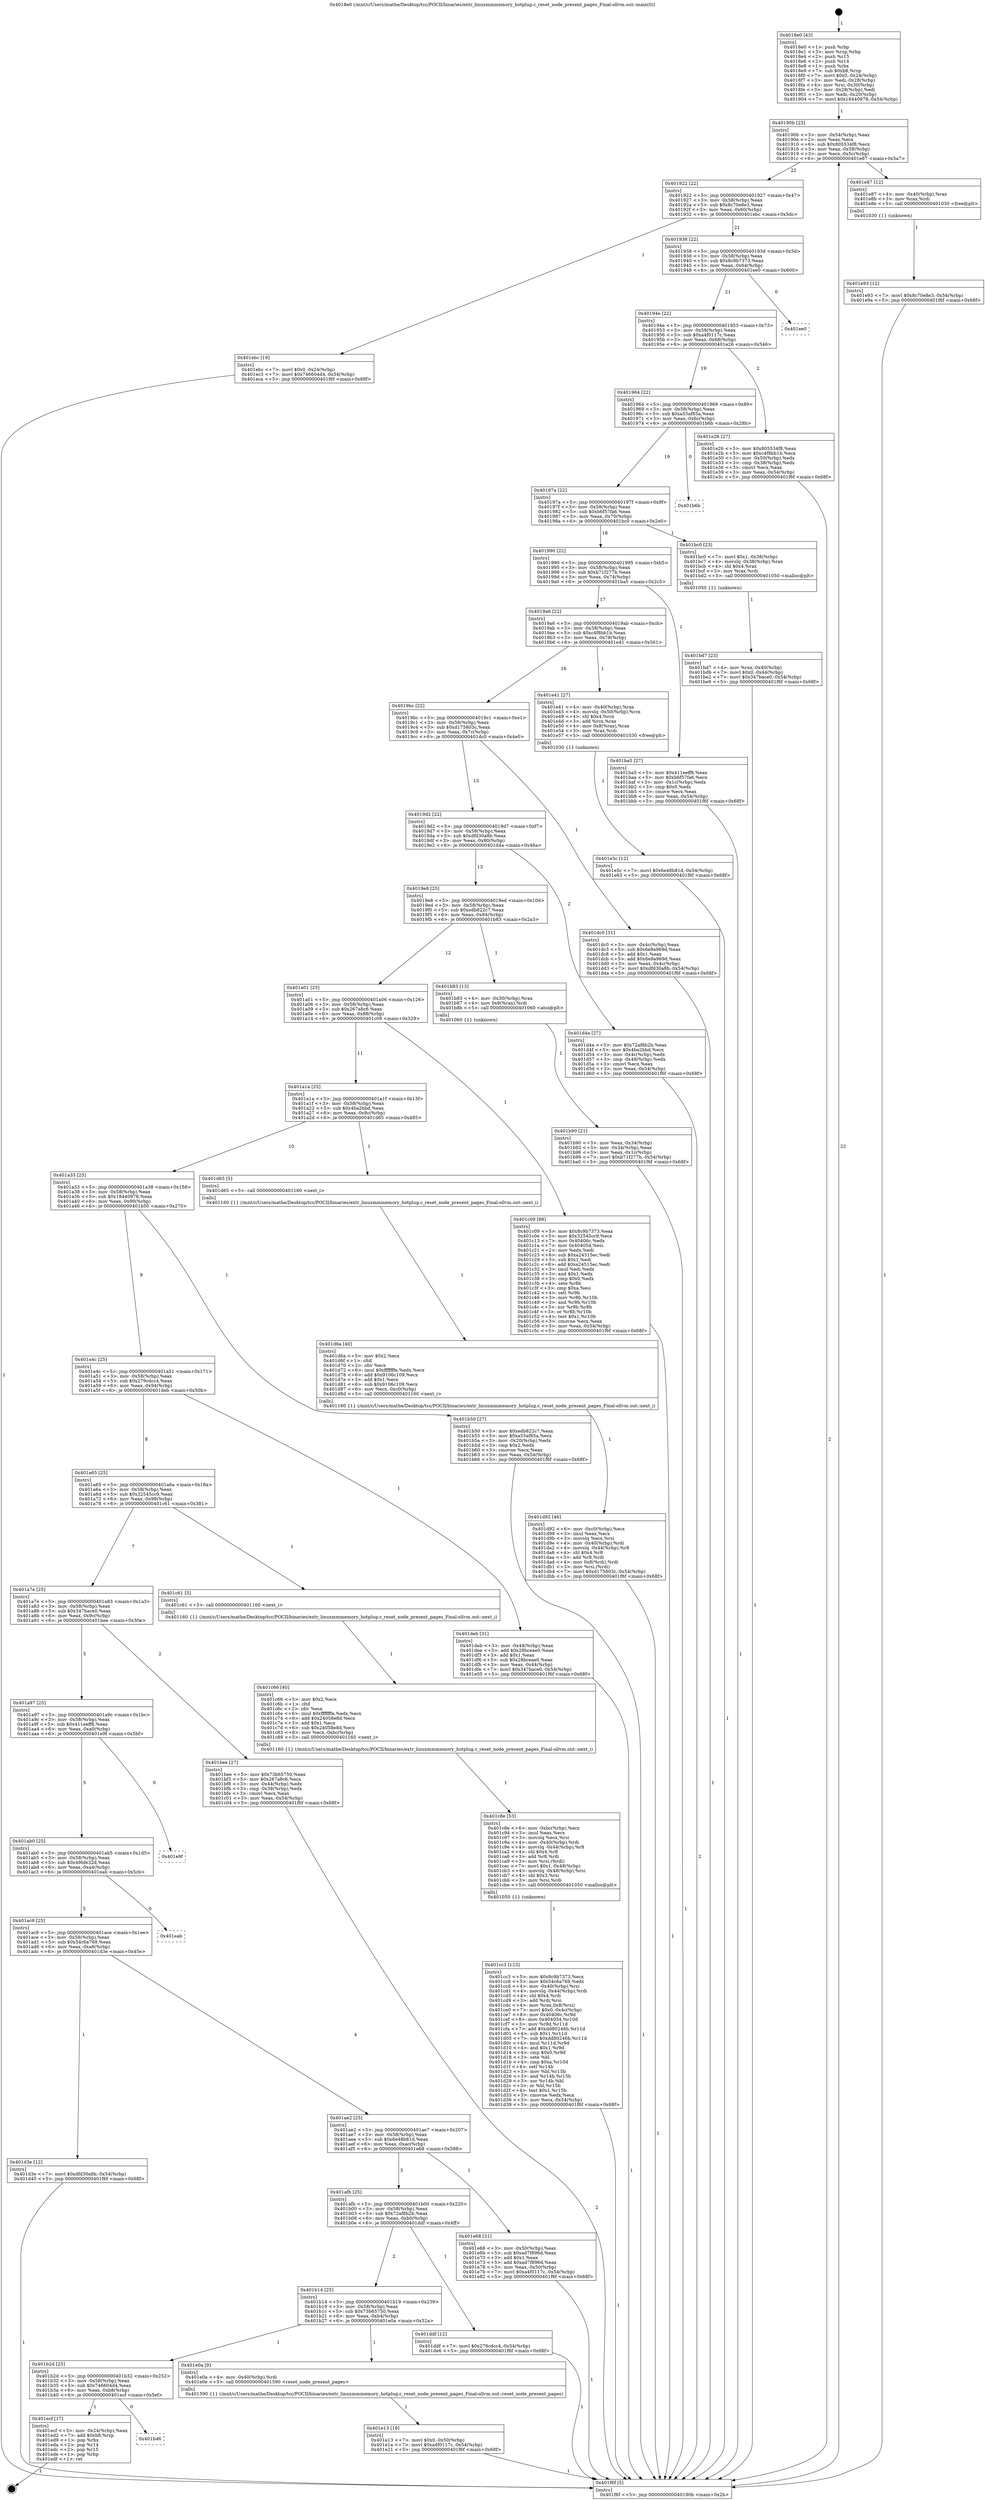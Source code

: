 digraph "0x4018e0" {
  label = "0x4018e0 (/mnt/c/Users/mathe/Desktop/tcc/POCII/binaries/extr_linuxmmmemory_hotplug.c_reset_node_present_pages_Final-ollvm.out::main(0))"
  labelloc = "t"
  node[shape=record]

  Entry [label="",width=0.3,height=0.3,shape=circle,fillcolor=black,style=filled]
  "0x40190b" [label="{
     0x40190b [23]\l
     | [instrs]\l
     &nbsp;&nbsp;0x40190b \<+3\>: mov -0x54(%rbp),%eax\l
     &nbsp;&nbsp;0x40190e \<+2\>: mov %eax,%ecx\l
     &nbsp;&nbsp;0x401910 \<+6\>: sub $0x805534f8,%ecx\l
     &nbsp;&nbsp;0x401916 \<+3\>: mov %eax,-0x58(%rbp)\l
     &nbsp;&nbsp;0x401919 \<+3\>: mov %ecx,-0x5c(%rbp)\l
     &nbsp;&nbsp;0x40191c \<+6\>: je 0000000000401e87 \<main+0x5a7\>\l
  }"]
  "0x401e87" [label="{
     0x401e87 [12]\l
     | [instrs]\l
     &nbsp;&nbsp;0x401e87 \<+4\>: mov -0x40(%rbp),%rax\l
     &nbsp;&nbsp;0x401e8b \<+3\>: mov %rax,%rdi\l
     &nbsp;&nbsp;0x401e8e \<+5\>: call 0000000000401030 \<free@plt\>\l
     | [calls]\l
     &nbsp;&nbsp;0x401030 \{1\} (unknown)\l
  }"]
  "0x401922" [label="{
     0x401922 [22]\l
     | [instrs]\l
     &nbsp;&nbsp;0x401922 \<+5\>: jmp 0000000000401927 \<main+0x47\>\l
     &nbsp;&nbsp;0x401927 \<+3\>: mov -0x58(%rbp),%eax\l
     &nbsp;&nbsp;0x40192a \<+5\>: sub $0x8c70e8e3,%eax\l
     &nbsp;&nbsp;0x40192f \<+3\>: mov %eax,-0x60(%rbp)\l
     &nbsp;&nbsp;0x401932 \<+6\>: je 0000000000401ebc \<main+0x5dc\>\l
  }"]
  Exit [label="",width=0.3,height=0.3,shape=circle,fillcolor=black,style=filled,peripheries=2]
  "0x401ebc" [label="{
     0x401ebc [19]\l
     | [instrs]\l
     &nbsp;&nbsp;0x401ebc \<+7\>: movl $0x0,-0x24(%rbp)\l
     &nbsp;&nbsp;0x401ec3 \<+7\>: movl $0x746604d4,-0x54(%rbp)\l
     &nbsp;&nbsp;0x401eca \<+5\>: jmp 0000000000401f6f \<main+0x68f\>\l
  }"]
  "0x401938" [label="{
     0x401938 [22]\l
     | [instrs]\l
     &nbsp;&nbsp;0x401938 \<+5\>: jmp 000000000040193d \<main+0x5d\>\l
     &nbsp;&nbsp;0x40193d \<+3\>: mov -0x58(%rbp),%eax\l
     &nbsp;&nbsp;0x401940 \<+5\>: sub $0x8c9b7373,%eax\l
     &nbsp;&nbsp;0x401945 \<+3\>: mov %eax,-0x64(%rbp)\l
     &nbsp;&nbsp;0x401948 \<+6\>: je 0000000000401ee0 \<main+0x600\>\l
  }"]
  "0x401b46" [label="{
     0x401b46\l
  }", style=dashed]
  "0x401ee0" [label="{
     0x401ee0\l
  }", style=dashed]
  "0x40194e" [label="{
     0x40194e [22]\l
     | [instrs]\l
     &nbsp;&nbsp;0x40194e \<+5\>: jmp 0000000000401953 \<main+0x73\>\l
     &nbsp;&nbsp;0x401953 \<+3\>: mov -0x58(%rbp),%eax\l
     &nbsp;&nbsp;0x401956 \<+5\>: sub $0xa4f0117c,%eax\l
     &nbsp;&nbsp;0x40195b \<+3\>: mov %eax,-0x68(%rbp)\l
     &nbsp;&nbsp;0x40195e \<+6\>: je 0000000000401e26 \<main+0x546\>\l
  }"]
  "0x401ecf" [label="{
     0x401ecf [17]\l
     | [instrs]\l
     &nbsp;&nbsp;0x401ecf \<+3\>: mov -0x24(%rbp),%eax\l
     &nbsp;&nbsp;0x401ed2 \<+7\>: add $0xb8,%rsp\l
     &nbsp;&nbsp;0x401ed9 \<+1\>: pop %rbx\l
     &nbsp;&nbsp;0x401eda \<+2\>: pop %r14\l
     &nbsp;&nbsp;0x401edc \<+2\>: pop %r15\l
     &nbsp;&nbsp;0x401ede \<+1\>: pop %rbp\l
     &nbsp;&nbsp;0x401edf \<+1\>: ret\l
  }"]
  "0x401e26" [label="{
     0x401e26 [27]\l
     | [instrs]\l
     &nbsp;&nbsp;0x401e26 \<+5\>: mov $0x805534f8,%eax\l
     &nbsp;&nbsp;0x401e2b \<+5\>: mov $0xc4f8bb1b,%ecx\l
     &nbsp;&nbsp;0x401e30 \<+3\>: mov -0x50(%rbp),%edx\l
     &nbsp;&nbsp;0x401e33 \<+3\>: cmp -0x38(%rbp),%edx\l
     &nbsp;&nbsp;0x401e36 \<+3\>: cmovl %ecx,%eax\l
     &nbsp;&nbsp;0x401e39 \<+3\>: mov %eax,-0x54(%rbp)\l
     &nbsp;&nbsp;0x401e3c \<+5\>: jmp 0000000000401f6f \<main+0x68f\>\l
  }"]
  "0x401964" [label="{
     0x401964 [22]\l
     | [instrs]\l
     &nbsp;&nbsp;0x401964 \<+5\>: jmp 0000000000401969 \<main+0x89\>\l
     &nbsp;&nbsp;0x401969 \<+3\>: mov -0x58(%rbp),%eax\l
     &nbsp;&nbsp;0x40196c \<+5\>: sub $0xa55af85a,%eax\l
     &nbsp;&nbsp;0x401971 \<+3\>: mov %eax,-0x6c(%rbp)\l
     &nbsp;&nbsp;0x401974 \<+6\>: je 0000000000401b6b \<main+0x28b\>\l
  }"]
  "0x401e93" [label="{
     0x401e93 [12]\l
     | [instrs]\l
     &nbsp;&nbsp;0x401e93 \<+7\>: movl $0x8c70e8e3,-0x54(%rbp)\l
     &nbsp;&nbsp;0x401e9a \<+5\>: jmp 0000000000401f6f \<main+0x68f\>\l
  }"]
  "0x401b6b" [label="{
     0x401b6b\l
  }", style=dashed]
  "0x40197a" [label="{
     0x40197a [22]\l
     | [instrs]\l
     &nbsp;&nbsp;0x40197a \<+5\>: jmp 000000000040197f \<main+0x9f\>\l
     &nbsp;&nbsp;0x40197f \<+3\>: mov -0x58(%rbp),%eax\l
     &nbsp;&nbsp;0x401982 \<+5\>: sub $0xb6f57fa6,%eax\l
     &nbsp;&nbsp;0x401987 \<+3\>: mov %eax,-0x70(%rbp)\l
     &nbsp;&nbsp;0x40198a \<+6\>: je 0000000000401bc0 \<main+0x2e0\>\l
  }"]
  "0x401e5c" [label="{
     0x401e5c [12]\l
     | [instrs]\l
     &nbsp;&nbsp;0x401e5c \<+7\>: movl $0x6e48b81d,-0x54(%rbp)\l
     &nbsp;&nbsp;0x401e63 \<+5\>: jmp 0000000000401f6f \<main+0x68f\>\l
  }"]
  "0x401bc0" [label="{
     0x401bc0 [23]\l
     | [instrs]\l
     &nbsp;&nbsp;0x401bc0 \<+7\>: movl $0x1,-0x38(%rbp)\l
     &nbsp;&nbsp;0x401bc7 \<+4\>: movslq -0x38(%rbp),%rax\l
     &nbsp;&nbsp;0x401bcb \<+4\>: shl $0x4,%rax\l
     &nbsp;&nbsp;0x401bcf \<+3\>: mov %rax,%rdi\l
     &nbsp;&nbsp;0x401bd2 \<+5\>: call 0000000000401050 \<malloc@plt\>\l
     | [calls]\l
     &nbsp;&nbsp;0x401050 \{1\} (unknown)\l
  }"]
  "0x401990" [label="{
     0x401990 [22]\l
     | [instrs]\l
     &nbsp;&nbsp;0x401990 \<+5\>: jmp 0000000000401995 \<main+0xb5\>\l
     &nbsp;&nbsp;0x401995 \<+3\>: mov -0x58(%rbp),%eax\l
     &nbsp;&nbsp;0x401998 \<+5\>: sub $0xb71f277b,%eax\l
     &nbsp;&nbsp;0x40199d \<+3\>: mov %eax,-0x74(%rbp)\l
     &nbsp;&nbsp;0x4019a0 \<+6\>: je 0000000000401ba5 \<main+0x2c5\>\l
  }"]
  "0x401e13" [label="{
     0x401e13 [19]\l
     | [instrs]\l
     &nbsp;&nbsp;0x401e13 \<+7\>: movl $0x0,-0x50(%rbp)\l
     &nbsp;&nbsp;0x401e1a \<+7\>: movl $0xa4f0117c,-0x54(%rbp)\l
     &nbsp;&nbsp;0x401e21 \<+5\>: jmp 0000000000401f6f \<main+0x68f\>\l
  }"]
  "0x401ba5" [label="{
     0x401ba5 [27]\l
     | [instrs]\l
     &nbsp;&nbsp;0x401ba5 \<+5\>: mov $0x411eeff8,%eax\l
     &nbsp;&nbsp;0x401baa \<+5\>: mov $0xb6f57fa6,%ecx\l
     &nbsp;&nbsp;0x401baf \<+3\>: mov -0x1c(%rbp),%edx\l
     &nbsp;&nbsp;0x401bb2 \<+3\>: cmp $0x0,%edx\l
     &nbsp;&nbsp;0x401bb5 \<+3\>: cmove %ecx,%eax\l
     &nbsp;&nbsp;0x401bb8 \<+3\>: mov %eax,-0x54(%rbp)\l
     &nbsp;&nbsp;0x401bbb \<+5\>: jmp 0000000000401f6f \<main+0x68f\>\l
  }"]
  "0x4019a6" [label="{
     0x4019a6 [22]\l
     | [instrs]\l
     &nbsp;&nbsp;0x4019a6 \<+5\>: jmp 00000000004019ab \<main+0xcb\>\l
     &nbsp;&nbsp;0x4019ab \<+3\>: mov -0x58(%rbp),%eax\l
     &nbsp;&nbsp;0x4019ae \<+5\>: sub $0xc4f8bb1b,%eax\l
     &nbsp;&nbsp;0x4019b3 \<+3\>: mov %eax,-0x78(%rbp)\l
     &nbsp;&nbsp;0x4019b6 \<+6\>: je 0000000000401e41 \<main+0x561\>\l
  }"]
  "0x401b2d" [label="{
     0x401b2d [25]\l
     | [instrs]\l
     &nbsp;&nbsp;0x401b2d \<+5\>: jmp 0000000000401b32 \<main+0x252\>\l
     &nbsp;&nbsp;0x401b32 \<+3\>: mov -0x58(%rbp),%eax\l
     &nbsp;&nbsp;0x401b35 \<+5\>: sub $0x746604d4,%eax\l
     &nbsp;&nbsp;0x401b3a \<+6\>: mov %eax,-0xb8(%rbp)\l
     &nbsp;&nbsp;0x401b40 \<+6\>: je 0000000000401ecf \<main+0x5ef\>\l
  }"]
  "0x401e41" [label="{
     0x401e41 [27]\l
     | [instrs]\l
     &nbsp;&nbsp;0x401e41 \<+4\>: mov -0x40(%rbp),%rax\l
     &nbsp;&nbsp;0x401e45 \<+4\>: movslq -0x50(%rbp),%rcx\l
     &nbsp;&nbsp;0x401e49 \<+4\>: shl $0x4,%rcx\l
     &nbsp;&nbsp;0x401e4d \<+3\>: add %rcx,%rax\l
     &nbsp;&nbsp;0x401e50 \<+4\>: mov 0x8(%rax),%rax\l
     &nbsp;&nbsp;0x401e54 \<+3\>: mov %rax,%rdi\l
     &nbsp;&nbsp;0x401e57 \<+5\>: call 0000000000401030 \<free@plt\>\l
     | [calls]\l
     &nbsp;&nbsp;0x401030 \{1\} (unknown)\l
  }"]
  "0x4019bc" [label="{
     0x4019bc [22]\l
     | [instrs]\l
     &nbsp;&nbsp;0x4019bc \<+5\>: jmp 00000000004019c1 \<main+0xe1\>\l
     &nbsp;&nbsp;0x4019c1 \<+3\>: mov -0x58(%rbp),%eax\l
     &nbsp;&nbsp;0x4019c4 \<+5\>: sub $0xd175803c,%eax\l
     &nbsp;&nbsp;0x4019c9 \<+3\>: mov %eax,-0x7c(%rbp)\l
     &nbsp;&nbsp;0x4019cc \<+6\>: je 0000000000401dc0 \<main+0x4e0\>\l
  }"]
  "0x401e0a" [label="{
     0x401e0a [9]\l
     | [instrs]\l
     &nbsp;&nbsp;0x401e0a \<+4\>: mov -0x40(%rbp),%rdi\l
     &nbsp;&nbsp;0x401e0e \<+5\>: call 0000000000401590 \<reset_node_present_pages\>\l
     | [calls]\l
     &nbsp;&nbsp;0x401590 \{1\} (/mnt/c/Users/mathe/Desktop/tcc/POCII/binaries/extr_linuxmmmemory_hotplug.c_reset_node_present_pages_Final-ollvm.out::reset_node_present_pages)\l
  }"]
  "0x401dc0" [label="{
     0x401dc0 [31]\l
     | [instrs]\l
     &nbsp;&nbsp;0x401dc0 \<+3\>: mov -0x4c(%rbp),%eax\l
     &nbsp;&nbsp;0x401dc3 \<+5\>: sub $0x6e9a969d,%eax\l
     &nbsp;&nbsp;0x401dc8 \<+3\>: add $0x1,%eax\l
     &nbsp;&nbsp;0x401dcb \<+5\>: add $0x6e9a969d,%eax\l
     &nbsp;&nbsp;0x401dd0 \<+3\>: mov %eax,-0x4c(%rbp)\l
     &nbsp;&nbsp;0x401dd3 \<+7\>: movl $0xdfd30a8b,-0x54(%rbp)\l
     &nbsp;&nbsp;0x401dda \<+5\>: jmp 0000000000401f6f \<main+0x68f\>\l
  }"]
  "0x4019d2" [label="{
     0x4019d2 [22]\l
     | [instrs]\l
     &nbsp;&nbsp;0x4019d2 \<+5\>: jmp 00000000004019d7 \<main+0xf7\>\l
     &nbsp;&nbsp;0x4019d7 \<+3\>: mov -0x58(%rbp),%eax\l
     &nbsp;&nbsp;0x4019da \<+5\>: sub $0xdfd30a8b,%eax\l
     &nbsp;&nbsp;0x4019df \<+3\>: mov %eax,-0x80(%rbp)\l
     &nbsp;&nbsp;0x4019e2 \<+6\>: je 0000000000401d4a \<main+0x46a\>\l
  }"]
  "0x401b14" [label="{
     0x401b14 [25]\l
     | [instrs]\l
     &nbsp;&nbsp;0x401b14 \<+5\>: jmp 0000000000401b19 \<main+0x239\>\l
     &nbsp;&nbsp;0x401b19 \<+3\>: mov -0x58(%rbp),%eax\l
     &nbsp;&nbsp;0x401b1c \<+5\>: sub $0x73b65750,%eax\l
     &nbsp;&nbsp;0x401b21 \<+6\>: mov %eax,-0xb4(%rbp)\l
     &nbsp;&nbsp;0x401b27 \<+6\>: je 0000000000401e0a \<main+0x52a\>\l
  }"]
  "0x401d4a" [label="{
     0x401d4a [27]\l
     | [instrs]\l
     &nbsp;&nbsp;0x401d4a \<+5\>: mov $0x72af8b2b,%eax\l
     &nbsp;&nbsp;0x401d4f \<+5\>: mov $0x4ba2bbd,%ecx\l
     &nbsp;&nbsp;0x401d54 \<+3\>: mov -0x4c(%rbp),%edx\l
     &nbsp;&nbsp;0x401d57 \<+3\>: cmp -0x48(%rbp),%edx\l
     &nbsp;&nbsp;0x401d5a \<+3\>: cmovl %ecx,%eax\l
     &nbsp;&nbsp;0x401d5d \<+3\>: mov %eax,-0x54(%rbp)\l
     &nbsp;&nbsp;0x401d60 \<+5\>: jmp 0000000000401f6f \<main+0x68f\>\l
  }"]
  "0x4019e8" [label="{
     0x4019e8 [25]\l
     | [instrs]\l
     &nbsp;&nbsp;0x4019e8 \<+5\>: jmp 00000000004019ed \<main+0x10d\>\l
     &nbsp;&nbsp;0x4019ed \<+3\>: mov -0x58(%rbp),%eax\l
     &nbsp;&nbsp;0x4019f0 \<+5\>: sub $0xedb822c7,%eax\l
     &nbsp;&nbsp;0x4019f5 \<+6\>: mov %eax,-0x84(%rbp)\l
     &nbsp;&nbsp;0x4019fb \<+6\>: je 0000000000401b83 \<main+0x2a3\>\l
  }"]
  "0x401ddf" [label="{
     0x401ddf [12]\l
     | [instrs]\l
     &nbsp;&nbsp;0x401ddf \<+7\>: movl $0x279cdcc4,-0x54(%rbp)\l
     &nbsp;&nbsp;0x401de6 \<+5\>: jmp 0000000000401f6f \<main+0x68f\>\l
  }"]
  "0x401b83" [label="{
     0x401b83 [13]\l
     | [instrs]\l
     &nbsp;&nbsp;0x401b83 \<+4\>: mov -0x30(%rbp),%rax\l
     &nbsp;&nbsp;0x401b87 \<+4\>: mov 0x8(%rax),%rdi\l
     &nbsp;&nbsp;0x401b8b \<+5\>: call 0000000000401060 \<atoi@plt\>\l
     | [calls]\l
     &nbsp;&nbsp;0x401060 \{1\} (unknown)\l
  }"]
  "0x401a01" [label="{
     0x401a01 [25]\l
     | [instrs]\l
     &nbsp;&nbsp;0x401a01 \<+5\>: jmp 0000000000401a06 \<main+0x126\>\l
     &nbsp;&nbsp;0x401a06 \<+3\>: mov -0x58(%rbp),%eax\l
     &nbsp;&nbsp;0x401a09 \<+5\>: sub $0x267a8c6,%eax\l
     &nbsp;&nbsp;0x401a0e \<+6\>: mov %eax,-0x88(%rbp)\l
     &nbsp;&nbsp;0x401a14 \<+6\>: je 0000000000401c09 \<main+0x329\>\l
  }"]
  "0x401afb" [label="{
     0x401afb [25]\l
     | [instrs]\l
     &nbsp;&nbsp;0x401afb \<+5\>: jmp 0000000000401b00 \<main+0x220\>\l
     &nbsp;&nbsp;0x401b00 \<+3\>: mov -0x58(%rbp),%eax\l
     &nbsp;&nbsp;0x401b03 \<+5\>: sub $0x72af8b2b,%eax\l
     &nbsp;&nbsp;0x401b08 \<+6\>: mov %eax,-0xb0(%rbp)\l
     &nbsp;&nbsp;0x401b0e \<+6\>: je 0000000000401ddf \<main+0x4ff\>\l
  }"]
  "0x401c09" [label="{
     0x401c09 [88]\l
     | [instrs]\l
     &nbsp;&nbsp;0x401c09 \<+5\>: mov $0x8c9b7373,%eax\l
     &nbsp;&nbsp;0x401c0e \<+5\>: mov $0x32545cc9,%ecx\l
     &nbsp;&nbsp;0x401c13 \<+7\>: mov 0x40406c,%edx\l
     &nbsp;&nbsp;0x401c1a \<+7\>: mov 0x404054,%esi\l
     &nbsp;&nbsp;0x401c21 \<+2\>: mov %edx,%edi\l
     &nbsp;&nbsp;0x401c23 \<+6\>: sub $0xa24515ec,%edi\l
     &nbsp;&nbsp;0x401c29 \<+3\>: sub $0x1,%edi\l
     &nbsp;&nbsp;0x401c2c \<+6\>: add $0xa24515ec,%edi\l
     &nbsp;&nbsp;0x401c32 \<+3\>: imul %edi,%edx\l
     &nbsp;&nbsp;0x401c35 \<+3\>: and $0x1,%edx\l
     &nbsp;&nbsp;0x401c38 \<+3\>: cmp $0x0,%edx\l
     &nbsp;&nbsp;0x401c3b \<+4\>: sete %r8b\l
     &nbsp;&nbsp;0x401c3f \<+3\>: cmp $0xa,%esi\l
     &nbsp;&nbsp;0x401c42 \<+4\>: setl %r9b\l
     &nbsp;&nbsp;0x401c46 \<+3\>: mov %r8b,%r10b\l
     &nbsp;&nbsp;0x401c49 \<+3\>: and %r9b,%r10b\l
     &nbsp;&nbsp;0x401c4c \<+3\>: xor %r9b,%r8b\l
     &nbsp;&nbsp;0x401c4f \<+3\>: or %r8b,%r10b\l
     &nbsp;&nbsp;0x401c52 \<+4\>: test $0x1,%r10b\l
     &nbsp;&nbsp;0x401c56 \<+3\>: cmovne %ecx,%eax\l
     &nbsp;&nbsp;0x401c59 \<+3\>: mov %eax,-0x54(%rbp)\l
     &nbsp;&nbsp;0x401c5c \<+5\>: jmp 0000000000401f6f \<main+0x68f\>\l
  }"]
  "0x401a1a" [label="{
     0x401a1a [25]\l
     | [instrs]\l
     &nbsp;&nbsp;0x401a1a \<+5\>: jmp 0000000000401a1f \<main+0x13f\>\l
     &nbsp;&nbsp;0x401a1f \<+3\>: mov -0x58(%rbp),%eax\l
     &nbsp;&nbsp;0x401a22 \<+5\>: sub $0x4ba2bbd,%eax\l
     &nbsp;&nbsp;0x401a27 \<+6\>: mov %eax,-0x8c(%rbp)\l
     &nbsp;&nbsp;0x401a2d \<+6\>: je 0000000000401d65 \<main+0x485\>\l
  }"]
  "0x401e68" [label="{
     0x401e68 [31]\l
     | [instrs]\l
     &nbsp;&nbsp;0x401e68 \<+3\>: mov -0x50(%rbp),%eax\l
     &nbsp;&nbsp;0x401e6b \<+5\>: sub $0xad7f896d,%eax\l
     &nbsp;&nbsp;0x401e70 \<+3\>: add $0x1,%eax\l
     &nbsp;&nbsp;0x401e73 \<+5\>: add $0xad7f896d,%eax\l
     &nbsp;&nbsp;0x401e78 \<+3\>: mov %eax,-0x50(%rbp)\l
     &nbsp;&nbsp;0x401e7b \<+7\>: movl $0xa4f0117c,-0x54(%rbp)\l
     &nbsp;&nbsp;0x401e82 \<+5\>: jmp 0000000000401f6f \<main+0x68f\>\l
  }"]
  "0x401d65" [label="{
     0x401d65 [5]\l
     | [instrs]\l
     &nbsp;&nbsp;0x401d65 \<+5\>: call 0000000000401160 \<next_i\>\l
     | [calls]\l
     &nbsp;&nbsp;0x401160 \{1\} (/mnt/c/Users/mathe/Desktop/tcc/POCII/binaries/extr_linuxmmmemory_hotplug.c_reset_node_present_pages_Final-ollvm.out::next_i)\l
  }"]
  "0x401a33" [label="{
     0x401a33 [25]\l
     | [instrs]\l
     &nbsp;&nbsp;0x401a33 \<+5\>: jmp 0000000000401a38 \<main+0x158\>\l
     &nbsp;&nbsp;0x401a38 \<+3\>: mov -0x58(%rbp),%eax\l
     &nbsp;&nbsp;0x401a3b \<+5\>: sub $0x18440978,%eax\l
     &nbsp;&nbsp;0x401a40 \<+6\>: mov %eax,-0x90(%rbp)\l
     &nbsp;&nbsp;0x401a46 \<+6\>: je 0000000000401b50 \<main+0x270\>\l
  }"]
  "0x401d92" [label="{
     0x401d92 [46]\l
     | [instrs]\l
     &nbsp;&nbsp;0x401d92 \<+6\>: mov -0xc0(%rbp),%ecx\l
     &nbsp;&nbsp;0x401d98 \<+3\>: imul %eax,%ecx\l
     &nbsp;&nbsp;0x401d9b \<+3\>: movslq %ecx,%rsi\l
     &nbsp;&nbsp;0x401d9e \<+4\>: mov -0x40(%rbp),%rdi\l
     &nbsp;&nbsp;0x401da2 \<+4\>: movslq -0x44(%rbp),%r8\l
     &nbsp;&nbsp;0x401da6 \<+4\>: shl $0x4,%r8\l
     &nbsp;&nbsp;0x401daa \<+3\>: add %r8,%rdi\l
     &nbsp;&nbsp;0x401dad \<+4\>: mov 0x8(%rdi),%rdi\l
     &nbsp;&nbsp;0x401db1 \<+3\>: mov %rsi,(%rdi)\l
     &nbsp;&nbsp;0x401db4 \<+7\>: movl $0xd175803c,-0x54(%rbp)\l
     &nbsp;&nbsp;0x401dbb \<+5\>: jmp 0000000000401f6f \<main+0x68f\>\l
  }"]
  "0x401b50" [label="{
     0x401b50 [27]\l
     | [instrs]\l
     &nbsp;&nbsp;0x401b50 \<+5\>: mov $0xedb822c7,%eax\l
     &nbsp;&nbsp;0x401b55 \<+5\>: mov $0xa55af85a,%ecx\l
     &nbsp;&nbsp;0x401b5a \<+3\>: mov -0x20(%rbp),%edx\l
     &nbsp;&nbsp;0x401b5d \<+3\>: cmp $0x2,%edx\l
     &nbsp;&nbsp;0x401b60 \<+3\>: cmovne %ecx,%eax\l
     &nbsp;&nbsp;0x401b63 \<+3\>: mov %eax,-0x54(%rbp)\l
     &nbsp;&nbsp;0x401b66 \<+5\>: jmp 0000000000401f6f \<main+0x68f\>\l
  }"]
  "0x401a4c" [label="{
     0x401a4c [25]\l
     | [instrs]\l
     &nbsp;&nbsp;0x401a4c \<+5\>: jmp 0000000000401a51 \<main+0x171\>\l
     &nbsp;&nbsp;0x401a51 \<+3\>: mov -0x58(%rbp),%eax\l
     &nbsp;&nbsp;0x401a54 \<+5\>: sub $0x279cdcc4,%eax\l
     &nbsp;&nbsp;0x401a59 \<+6\>: mov %eax,-0x94(%rbp)\l
     &nbsp;&nbsp;0x401a5f \<+6\>: je 0000000000401deb \<main+0x50b\>\l
  }"]
  "0x401f6f" [label="{
     0x401f6f [5]\l
     | [instrs]\l
     &nbsp;&nbsp;0x401f6f \<+5\>: jmp 000000000040190b \<main+0x2b\>\l
  }"]
  "0x4018e0" [label="{
     0x4018e0 [43]\l
     | [instrs]\l
     &nbsp;&nbsp;0x4018e0 \<+1\>: push %rbp\l
     &nbsp;&nbsp;0x4018e1 \<+3\>: mov %rsp,%rbp\l
     &nbsp;&nbsp;0x4018e4 \<+2\>: push %r15\l
     &nbsp;&nbsp;0x4018e6 \<+2\>: push %r14\l
     &nbsp;&nbsp;0x4018e8 \<+1\>: push %rbx\l
     &nbsp;&nbsp;0x4018e9 \<+7\>: sub $0xb8,%rsp\l
     &nbsp;&nbsp;0x4018f0 \<+7\>: movl $0x0,-0x24(%rbp)\l
     &nbsp;&nbsp;0x4018f7 \<+3\>: mov %edi,-0x28(%rbp)\l
     &nbsp;&nbsp;0x4018fa \<+4\>: mov %rsi,-0x30(%rbp)\l
     &nbsp;&nbsp;0x4018fe \<+3\>: mov -0x28(%rbp),%edi\l
     &nbsp;&nbsp;0x401901 \<+3\>: mov %edi,-0x20(%rbp)\l
     &nbsp;&nbsp;0x401904 \<+7\>: movl $0x18440978,-0x54(%rbp)\l
  }"]
  "0x401b90" [label="{
     0x401b90 [21]\l
     | [instrs]\l
     &nbsp;&nbsp;0x401b90 \<+3\>: mov %eax,-0x34(%rbp)\l
     &nbsp;&nbsp;0x401b93 \<+3\>: mov -0x34(%rbp),%eax\l
     &nbsp;&nbsp;0x401b96 \<+3\>: mov %eax,-0x1c(%rbp)\l
     &nbsp;&nbsp;0x401b99 \<+7\>: movl $0xb71f277b,-0x54(%rbp)\l
     &nbsp;&nbsp;0x401ba0 \<+5\>: jmp 0000000000401f6f \<main+0x68f\>\l
  }"]
  "0x401bd7" [label="{
     0x401bd7 [23]\l
     | [instrs]\l
     &nbsp;&nbsp;0x401bd7 \<+4\>: mov %rax,-0x40(%rbp)\l
     &nbsp;&nbsp;0x401bdb \<+7\>: movl $0x0,-0x44(%rbp)\l
     &nbsp;&nbsp;0x401be2 \<+7\>: movl $0x347bace0,-0x54(%rbp)\l
     &nbsp;&nbsp;0x401be9 \<+5\>: jmp 0000000000401f6f \<main+0x68f\>\l
  }"]
  "0x401d6a" [label="{
     0x401d6a [40]\l
     | [instrs]\l
     &nbsp;&nbsp;0x401d6a \<+5\>: mov $0x2,%ecx\l
     &nbsp;&nbsp;0x401d6f \<+1\>: cltd\l
     &nbsp;&nbsp;0x401d70 \<+2\>: idiv %ecx\l
     &nbsp;&nbsp;0x401d72 \<+6\>: imul $0xfffffffe,%edx,%ecx\l
     &nbsp;&nbsp;0x401d78 \<+6\>: add $0x9106c109,%ecx\l
     &nbsp;&nbsp;0x401d7e \<+3\>: add $0x1,%ecx\l
     &nbsp;&nbsp;0x401d81 \<+6\>: sub $0x9106c109,%ecx\l
     &nbsp;&nbsp;0x401d87 \<+6\>: mov %ecx,-0xc0(%rbp)\l
     &nbsp;&nbsp;0x401d8d \<+5\>: call 0000000000401160 \<next_i\>\l
     | [calls]\l
     &nbsp;&nbsp;0x401160 \{1\} (/mnt/c/Users/mathe/Desktop/tcc/POCII/binaries/extr_linuxmmmemory_hotplug.c_reset_node_present_pages_Final-ollvm.out::next_i)\l
  }"]
  "0x401deb" [label="{
     0x401deb [31]\l
     | [instrs]\l
     &nbsp;&nbsp;0x401deb \<+3\>: mov -0x44(%rbp),%eax\l
     &nbsp;&nbsp;0x401dee \<+5\>: add $0x28bceae0,%eax\l
     &nbsp;&nbsp;0x401df3 \<+3\>: add $0x1,%eax\l
     &nbsp;&nbsp;0x401df6 \<+5\>: sub $0x28bceae0,%eax\l
     &nbsp;&nbsp;0x401dfb \<+3\>: mov %eax,-0x44(%rbp)\l
     &nbsp;&nbsp;0x401dfe \<+7\>: movl $0x347bace0,-0x54(%rbp)\l
     &nbsp;&nbsp;0x401e05 \<+5\>: jmp 0000000000401f6f \<main+0x68f\>\l
  }"]
  "0x401a65" [label="{
     0x401a65 [25]\l
     | [instrs]\l
     &nbsp;&nbsp;0x401a65 \<+5\>: jmp 0000000000401a6a \<main+0x18a\>\l
     &nbsp;&nbsp;0x401a6a \<+3\>: mov -0x58(%rbp),%eax\l
     &nbsp;&nbsp;0x401a6d \<+5\>: sub $0x32545cc9,%eax\l
     &nbsp;&nbsp;0x401a72 \<+6\>: mov %eax,-0x98(%rbp)\l
     &nbsp;&nbsp;0x401a78 \<+6\>: je 0000000000401c61 \<main+0x381\>\l
  }"]
  "0x401ae2" [label="{
     0x401ae2 [25]\l
     | [instrs]\l
     &nbsp;&nbsp;0x401ae2 \<+5\>: jmp 0000000000401ae7 \<main+0x207\>\l
     &nbsp;&nbsp;0x401ae7 \<+3\>: mov -0x58(%rbp),%eax\l
     &nbsp;&nbsp;0x401aea \<+5\>: sub $0x6e48b81d,%eax\l
     &nbsp;&nbsp;0x401aef \<+6\>: mov %eax,-0xac(%rbp)\l
     &nbsp;&nbsp;0x401af5 \<+6\>: je 0000000000401e68 \<main+0x588\>\l
  }"]
  "0x401c61" [label="{
     0x401c61 [5]\l
     | [instrs]\l
     &nbsp;&nbsp;0x401c61 \<+5\>: call 0000000000401160 \<next_i\>\l
     | [calls]\l
     &nbsp;&nbsp;0x401160 \{1\} (/mnt/c/Users/mathe/Desktop/tcc/POCII/binaries/extr_linuxmmmemory_hotplug.c_reset_node_present_pages_Final-ollvm.out::next_i)\l
  }"]
  "0x401a7e" [label="{
     0x401a7e [25]\l
     | [instrs]\l
     &nbsp;&nbsp;0x401a7e \<+5\>: jmp 0000000000401a83 \<main+0x1a3\>\l
     &nbsp;&nbsp;0x401a83 \<+3\>: mov -0x58(%rbp),%eax\l
     &nbsp;&nbsp;0x401a86 \<+5\>: sub $0x347bace0,%eax\l
     &nbsp;&nbsp;0x401a8b \<+6\>: mov %eax,-0x9c(%rbp)\l
     &nbsp;&nbsp;0x401a91 \<+6\>: je 0000000000401bee \<main+0x30e\>\l
  }"]
  "0x401d3e" [label="{
     0x401d3e [12]\l
     | [instrs]\l
     &nbsp;&nbsp;0x401d3e \<+7\>: movl $0xdfd30a8b,-0x54(%rbp)\l
     &nbsp;&nbsp;0x401d45 \<+5\>: jmp 0000000000401f6f \<main+0x68f\>\l
  }"]
  "0x401bee" [label="{
     0x401bee [27]\l
     | [instrs]\l
     &nbsp;&nbsp;0x401bee \<+5\>: mov $0x73b65750,%eax\l
     &nbsp;&nbsp;0x401bf3 \<+5\>: mov $0x267a8c6,%ecx\l
     &nbsp;&nbsp;0x401bf8 \<+3\>: mov -0x44(%rbp),%edx\l
     &nbsp;&nbsp;0x401bfb \<+3\>: cmp -0x38(%rbp),%edx\l
     &nbsp;&nbsp;0x401bfe \<+3\>: cmovl %ecx,%eax\l
     &nbsp;&nbsp;0x401c01 \<+3\>: mov %eax,-0x54(%rbp)\l
     &nbsp;&nbsp;0x401c04 \<+5\>: jmp 0000000000401f6f \<main+0x68f\>\l
  }"]
  "0x401a97" [label="{
     0x401a97 [25]\l
     | [instrs]\l
     &nbsp;&nbsp;0x401a97 \<+5\>: jmp 0000000000401a9c \<main+0x1bc\>\l
     &nbsp;&nbsp;0x401a9c \<+3\>: mov -0x58(%rbp),%eax\l
     &nbsp;&nbsp;0x401a9f \<+5\>: sub $0x411eeff8,%eax\l
     &nbsp;&nbsp;0x401aa4 \<+6\>: mov %eax,-0xa0(%rbp)\l
     &nbsp;&nbsp;0x401aaa \<+6\>: je 0000000000401e9f \<main+0x5bf\>\l
  }"]
  "0x401c66" [label="{
     0x401c66 [40]\l
     | [instrs]\l
     &nbsp;&nbsp;0x401c66 \<+5\>: mov $0x2,%ecx\l
     &nbsp;&nbsp;0x401c6b \<+1\>: cltd\l
     &nbsp;&nbsp;0x401c6c \<+2\>: idiv %ecx\l
     &nbsp;&nbsp;0x401c6e \<+6\>: imul $0xfffffffe,%edx,%ecx\l
     &nbsp;&nbsp;0x401c74 \<+6\>: add $0x24058e8d,%ecx\l
     &nbsp;&nbsp;0x401c7a \<+3\>: add $0x1,%ecx\l
     &nbsp;&nbsp;0x401c7d \<+6\>: sub $0x24058e8d,%ecx\l
     &nbsp;&nbsp;0x401c83 \<+6\>: mov %ecx,-0xbc(%rbp)\l
     &nbsp;&nbsp;0x401c89 \<+5\>: call 0000000000401160 \<next_i\>\l
     | [calls]\l
     &nbsp;&nbsp;0x401160 \{1\} (/mnt/c/Users/mathe/Desktop/tcc/POCII/binaries/extr_linuxmmmemory_hotplug.c_reset_node_present_pages_Final-ollvm.out::next_i)\l
  }"]
  "0x401c8e" [label="{
     0x401c8e [53]\l
     | [instrs]\l
     &nbsp;&nbsp;0x401c8e \<+6\>: mov -0xbc(%rbp),%ecx\l
     &nbsp;&nbsp;0x401c94 \<+3\>: imul %eax,%ecx\l
     &nbsp;&nbsp;0x401c97 \<+3\>: movslq %ecx,%rsi\l
     &nbsp;&nbsp;0x401c9a \<+4\>: mov -0x40(%rbp),%rdi\l
     &nbsp;&nbsp;0x401c9e \<+4\>: movslq -0x44(%rbp),%r8\l
     &nbsp;&nbsp;0x401ca2 \<+4\>: shl $0x4,%r8\l
     &nbsp;&nbsp;0x401ca6 \<+3\>: add %r8,%rdi\l
     &nbsp;&nbsp;0x401ca9 \<+3\>: mov %rsi,(%rdi)\l
     &nbsp;&nbsp;0x401cac \<+7\>: movl $0x1,-0x48(%rbp)\l
     &nbsp;&nbsp;0x401cb3 \<+4\>: movslq -0x48(%rbp),%rsi\l
     &nbsp;&nbsp;0x401cb7 \<+4\>: shl $0x3,%rsi\l
     &nbsp;&nbsp;0x401cbb \<+3\>: mov %rsi,%rdi\l
     &nbsp;&nbsp;0x401cbe \<+5\>: call 0000000000401050 \<malloc@plt\>\l
     | [calls]\l
     &nbsp;&nbsp;0x401050 \{1\} (unknown)\l
  }"]
  "0x401cc3" [label="{
     0x401cc3 [123]\l
     | [instrs]\l
     &nbsp;&nbsp;0x401cc3 \<+5\>: mov $0x8c9b7373,%ecx\l
     &nbsp;&nbsp;0x401cc8 \<+5\>: mov $0x54c6a769,%edx\l
     &nbsp;&nbsp;0x401ccd \<+4\>: mov -0x40(%rbp),%rsi\l
     &nbsp;&nbsp;0x401cd1 \<+4\>: movslq -0x44(%rbp),%rdi\l
     &nbsp;&nbsp;0x401cd5 \<+4\>: shl $0x4,%rdi\l
     &nbsp;&nbsp;0x401cd9 \<+3\>: add %rdi,%rsi\l
     &nbsp;&nbsp;0x401cdc \<+4\>: mov %rax,0x8(%rsi)\l
     &nbsp;&nbsp;0x401ce0 \<+7\>: movl $0x0,-0x4c(%rbp)\l
     &nbsp;&nbsp;0x401ce7 \<+8\>: mov 0x40406c,%r9d\l
     &nbsp;&nbsp;0x401cef \<+8\>: mov 0x404054,%r10d\l
     &nbsp;&nbsp;0x401cf7 \<+3\>: mov %r9d,%r11d\l
     &nbsp;&nbsp;0x401cfa \<+7\>: add $0xdd80246b,%r11d\l
     &nbsp;&nbsp;0x401d01 \<+4\>: sub $0x1,%r11d\l
     &nbsp;&nbsp;0x401d05 \<+7\>: sub $0xdd80246b,%r11d\l
     &nbsp;&nbsp;0x401d0c \<+4\>: imul %r11d,%r9d\l
     &nbsp;&nbsp;0x401d10 \<+4\>: and $0x1,%r9d\l
     &nbsp;&nbsp;0x401d14 \<+4\>: cmp $0x0,%r9d\l
     &nbsp;&nbsp;0x401d18 \<+3\>: sete %bl\l
     &nbsp;&nbsp;0x401d1b \<+4\>: cmp $0xa,%r10d\l
     &nbsp;&nbsp;0x401d1f \<+4\>: setl %r14b\l
     &nbsp;&nbsp;0x401d23 \<+3\>: mov %bl,%r15b\l
     &nbsp;&nbsp;0x401d26 \<+3\>: and %r14b,%r15b\l
     &nbsp;&nbsp;0x401d29 \<+3\>: xor %r14b,%bl\l
     &nbsp;&nbsp;0x401d2c \<+3\>: or %bl,%r15b\l
     &nbsp;&nbsp;0x401d2f \<+4\>: test $0x1,%r15b\l
     &nbsp;&nbsp;0x401d33 \<+3\>: cmovne %edx,%ecx\l
     &nbsp;&nbsp;0x401d36 \<+3\>: mov %ecx,-0x54(%rbp)\l
     &nbsp;&nbsp;0x401d39 \<+5\>: jmp 0000000000401f6f \<main+0x68f\>\l
  }"]
  "0x401ac9" [label="{
     0x401ac9 [25]\l
     | [instrs]\l
     &nbsp;&nbsp;0x401ac9 \<+5\>: jmp 0000000000401ace \<main+0x1ee\>\l
     &nbsp;&nbsp;0x401ace \<+3\>: mov -0x58(%rbp),%eax\l
     &nbsp;&nbsp;0x401ad1 \<+5\>: sub $0x54c6a769,%eax\l
     &nbsp;&nbsp;0x401ad6 \<+6\>: mov %eax,-0xa8(%rbp)\l
     &nbsp;&nbsp;0x401adc \<+6\>: je 0000000000401d3e \<main+0x45e\>\l
  }"]
  "0x401e9f" [label="{
     0x401e9f\l
  }", style=dashed]
  "0x401ab0" [label="{
     0x401ab0 [25]\l
     | [instrs]\l
     &nbsp;&nbsp;0x401ab0 \<+5\>: jmp 0000000000401ab5 \<main+0x1d5\>\l
     &nbsp;&nbsp;0x401ab5 \<+3\>: mov -0x58(%rbp),%eax\l
     &nbsp;&nbsp;0x401ab8 \<+5\>: sub $0x49bfe32d,%eax\l
     &nbsp;&nbsp;0x401abd \<+6\>: mov %eax,-0xa4(%rbp)\l
     &nbsp;&nbsp;0x401ac3 \<+6\>: je 0000000000401eab \<main+0x5cb\>\l
  }"]
  "0x401eab" [label="{
     0x401eab\l
  }", style=dashed]
  Entry -> "0x4018e0" [label=" 1"]
  "0x40190b" -> "0x401e87" [label=" 1"]
  "0x40190b" -> "0x401922" [label=" 22"]
  "0x401ecf" -> Exit [label=" 1"]
  "0x401922" -> "0x401ebc" [label=" 1"]
  "0x401922" -> "0x401938" [label=" 21"]
  "0x401b2d" -> "0x401b46" [label=" 0"]
  "0x401938" -> "0x401ee0" [label=" 0"]
  "0x401938" -> "0x40194e" [label=" 21"]
  "0x401b2d" -> "0x401ecf" [label=" 1"]
  "0x40194e" -> "0x401e26" [label=" 2"]
  "0x40194e" -> "0x401964" [label=" 19"]
  "0x401ebc" -> "0x401f6f" [label=" 1"]
  "0x401964" -> "0x401b6b" [label=" 0"]
  "0x401964" -> "0x40197a" [label=" 19"]
  "0x401e93" -> "0x401f6f" [label=" 1"]
  "0x40197a" -> "0x401bc0" [label=" 1"]
  "0x40197a" -> "0x401990" [label=" 18"]
  "0x401e87" -> "0x401e93" [label=" 1"]
  "0x401990" -> "0x401ba5" [label=" 1"]
  "0x401990" -> "0x4019a6" [label=" 17"]
  "0x401e68" -> "0x401f6f" [label=" 1"]
  "0x4019a6" -> "0x401e41" [label=" 1"]
  "0x4019a6" -> "0x4019bc" [label=" 16"]
  "0x401e5c" -> "0x401f6f" [label=" 1"]
  "0x4019bc" -> "0x401dc0" [label=" 1"]
  "0x4019bc" -> "0x4019d2" [label=" 15"]
  "0x401e41" -> "0x401e5c" [label=" 1"]
  "0x4019d2" -> "0x401d4a" [label=" 2"]
  "0x4019d2" -> "0x4019e8" [label=" 13"]
  "0x401e13" -> "0x401f6f" [label=" 1"]
  "0x4019e8" -> "0x401b83" [label=" 1"]
  "0x4019e8" -> "0x401a01" [label=" 12"]
  "0x401e0a" -> "0x401e13" [label=" 1"]
  "0x401a01" -> "0x401c09" [label=" 1"]
  "0x401a01" -> "0x401a1a" [label=" 11"]
  "0x401b14" -> "0x401e0a" [label=" 1"]
  "0x401a1a" -> "0x401d65" [label=" 1"]
  "0x401a1a" -> "0x401a33" [label=" 10"]
  "0x401e26" -> "0x401f6f" [label=" 2"]
  "0x401a33" -> "0x401b50" [label=" 1"]
  "0x401a33" -> "0x401a4c" [label=" 9"]
  "0x401b50" -> "0x401f6f" [label=" 1"]
  "0x4018e0" -> "0x40190b" [label=" 1"]
  "0x401f6f" -> "0x40190b" [label=" 22"]
  "0x401b83" -> "0x401b90" [label=" 1"]
  "0x401b90" -> "0x401f6f" [label=" 1"]
  "0x401ba5" -> "0x401f6f" [label=" 1"]
  "0x401bc0" -> "0x401bd7" [label=" 1"]
  "0x401bd7" -> "0x401f6f" [label=" 1"]
  "0x401ddf" -> "0x401f6f" [label=" 1"]
  "0x401a4c" -> "0x401deb" [label=" 1"]
  "0x401a4c" -> "0x401a65" [label=" 8"]
  "0x401afb" -> "0x401b14" [label=" 2"]
  "0x401a65" -> "0x401c61" [label=" 1"]
  "0x401a65" -> "0x401a7e" [label=" 7"]
  "0x401afb" -> "0x401ddf" [label=" 1"]
  "0x401a7e" -> "0x401bee" [label=" 2"]
  "0x401a7e" -> "0x401a97" [label=" 5"]
  "0x401bee" -> "0x401f6f" [label=" 2"]
  "0x401c09" -> "0x401f6f" [label=" 1"]
  "0x401c61" -> "0x401c66" [label=" 1"]
  "0x401c66" -> "0x401c8e" [label=" 1"]
  "0x401c8e" -> "0x401cc3" [label=" 1"]
  "0x401cc3" -> "0x401f6f" [label=" 1"]
  "0x401b14" -> "0x401b2d" [label=" 1"]
  "0x401a97" -> "0x401e9f" [label=" 0"]
  "0x401a97" -> "0x401ab0" [label=" 5"]
  "0x401ae2" -> "0x401e68" [label=" 1"]
  "0x401ab0" -> "0x401eab" [label=" 0"]
  "0x401ab0" -> "0x401ac9" [label=" 5"]
  "0x401ae2" -> "0x401afb" [label=" 3"]
  "0x401ac9" -> "0x401d3e" [label=" 1"]
  "0x401ac9" -> "0x401ae2" [label=" 4"]
  "0x401d3e" -> "0x401f6f" [label=" 1"]
  "0x401d4a" -> "0x401f6f" [label=" 2"]
  "0x401d65" -> "0x401d6a" [label=" 1"]
  "0x401d6a" -> "0x401d92" [label=" 1"]
  "0x401d92" -> "0x401f6f" [label=" 1"]
  "0x401dc0" -> "0x401f6f" [label=" 1"]
  "0x401deb" -> "0x401f6f" [label=" 1"]
}
